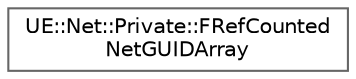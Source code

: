 digraph "Graphical Class Hierarchy"
{
 // INTERACTIVE_SVG=YES
 // LATEX_PDF_SIZE
  bgcolor="transparent";
  edge [fontname=Helvetica,fontsize=10,labelfontname=Helvetica,labelfontsize=10];
  node [fontname=Helvetica,fontsize=10,shape=box,height=0.2,width=0.4];
  rankdir="LR";
  Node0 [id="Node000000",label="UE::Net::Private::FRefCounted\lNetGUIDArray",height=0.2,width=0.4,color="grey40", fillcolor="white", style="filled",URL="$de/d3b/classUE_1_1Net_1_1Private_1_1FRefCountedNetGUIDArray.html",tooltip="Simple class to manage a reference-counted array of FNetworkGUIDs."];
}
